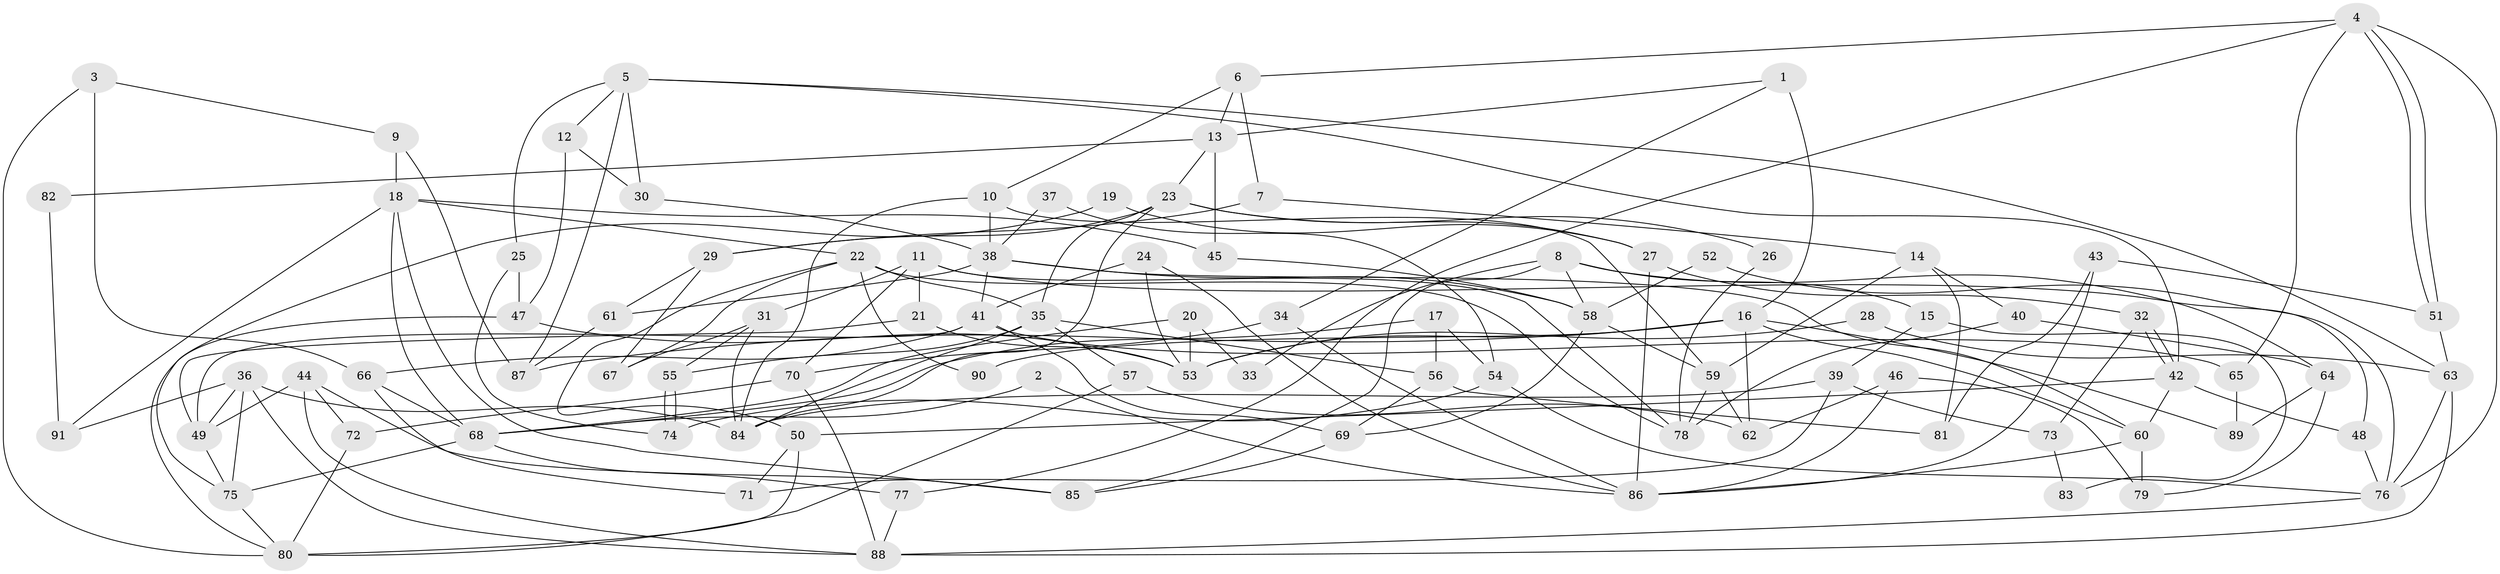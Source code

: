 // Generated by graph-tools (version 1.1) at 2025/11/02/27/25 16:11:19]
// undirected, 91 vertices, 182 edges
graph export_dot {
graph [start="1"]
  node [color=gray90,style=filled];
  1;
  2;
  3;
  4;
  5;
  6;
  7;
  8;
  9;
  10;
  11;
  12;
  13;
  14;
  15;
  16;
  17;
  18;
  19;
  20;
  21;
  22;
  23;
  24;
  25;
  26;
  27;
  28;
  29;
  30;
  31;
  32;
  33;
  34;
  35;
  36;
  37;
  38;
  39;
  40;
  41;
  42;
  43;
  44;
  45;
  46;
  47;
  48;
  49;
  50;
  51;
  52;
  53;
  54;
  55;
  56;
  57;
  58;
  59;
  60;
  61;
  62;
  63;
  64;
  65;
  66;
  67;
  68;
  69;
  70;
  71;
  72;
  73;
  74;
  75;
  76;
  77;
  78;
  79;
  80;
  81;
  82;
  83;
  84;
  85;
  86;
  87;
  88;
  89;
  90;
  91;
  1 -- 34;
  1 -- 16;
  1 -- 13;
  2 -- 86;
  2 -- 68;
  3 -- 66;
  3 -- 80;
  3 -- 9;
  4 -- 65;
  4 -- 51;
  4 -- 51;
  4 -- 6;
  4 -- 76;
  4 -- 77;
  5 -- 12;
  5 -- 42;
  5 -- 25;
  5 -- 30;
  5 -- 63;
  5 -- 87;
  6 -- 13;
  6 -- 7;
  6 -- 10;
  7 -- 14;
  7 -- 29;
  8 -- 85;
  8 -- 58;
  8 -- 15;
  8 -- 33;
  8 -- 64;
  9 -- 87;
  9 -- 18;
  10 -- 84;
  10 -- 38;
  10 -- 59;
  11 -- 31;
  11 -- 78;
  11 -- 21;
  11 -- 48;
  11 -- 70;
  12 -- 30;
  12 -- 47;
  13 -- 23;
  13 -- 45;
  13 -- 82;
  14 -- 40;
  14 -- 59;
  14 -- 81;
  15 -- 39;
  15 -- 83;
  16 -- 60;
  16 -- 62;
  16 -- 53;
  16 -- 87;
  16 -- 89;
  16 -- 90;
  17 -- 56;
  17 -- 68;
  17 -- 54;
  18 -- 45;
  18 -- 22;
  18 -- 68;
  18 -- 85;
  18 -- 91;
  19 -- 75;
  19 -- 27;
  20 -- 68;
  20 -- 53;
  20 -- 33;
  21 -- 53;
  21 -- 49;
  22 -- 50;
  22 -- 35;
  22 -- 67;
  22 -- 78;
  22 -- 90;
  23 -- 84;
  23 -- 35;
  23 -- 26;
  23 -- 27;
  23 -- 29;
  24 -- 41;
  24 -- 86;
  24 -- 53;
  25 -- 74;
  25 -- 47;
  26 -- 78;
  27 -- 86;
  27 -- 32;
  28 -- 63;
  28 -- 53;
  29 -- 61;
  29 -- 67;
  30 -- 38;
  31 -- 84;
  31 -- 67;
  31 -- 55;
  32 -- 42;
  32 -- 42;
  32 -- 73;
  34 -- 70;
  34 -- 86;
  35 -- 55;
  35 -- 56;
  35 -- 57;
  35 -- 84;
  36 -- 88;
  36 -- 49;
  36 -- 75;
  36 -- 84;
  36 -- 91;
  37 -- 54;
  37 -- 38;
  38 -- 61;
  38 -- 41;
  38 -- 58;
  38 -- 60;
  39 -- 84;
  39 -- 71;
  39 -- 73;
  40 -- 78;
  40 -- 64;
  41 -- 49;
  41 -- 65;
  41 -- 66;
  41 -- 69;
  42 -- 48;
  42 -- 50;
  42 -- 60;
  43 -- 81;
  43 -- 51;
  43 -- 86;
  44 -- 49;
  44 -- 88;
  44 -- 72;
  44 -- 85;
  45 -- 58;
  46 -- 62;
  46 -- 86;
  46 -- 79;
  47 -- 53;
  47 -- 80;
  48 -- 76;
  49 -- 75;
  50 -- 80;
  50 -- 71;
  51 -- 63;
  52 -- 58;
  52 -- 76;
  54 -- 76;
  54 -- 74;
  55 -- 74;
  55 -- 74;
  56 -- 69;
  56 -- 81;
  57 -- 80;
  57 -- 62;
  58 -- 69;
  58 -- 59;
  59 -- 62;
  59 -- 78;
  60 -- 79;
  60 -- 86;
  61 -- 87;
  63 -- 88;
  63 -- 76;
  64 -- 79;
  64 -- 89;
  65 -- 89;
  66 -- 68;
  66 -- 71;
  68 -- 77;
  68 -- 75;
  69 -- 85;
  70 -- 72;
  70 -- 88;
  72 -- 80;
  73 -- 83;
  75 -- 80;
  76 -- 88;
  77 -- 88;
  82 -- 91;
}
